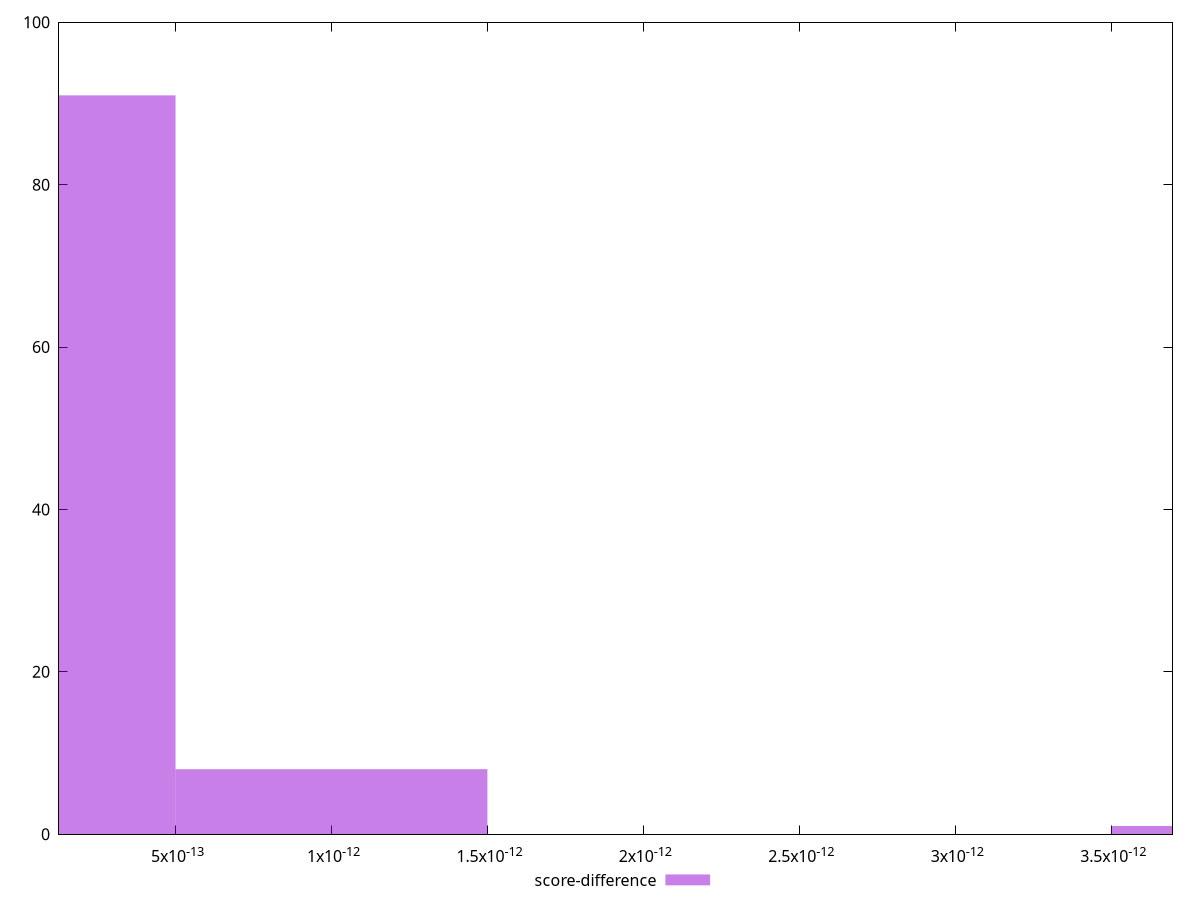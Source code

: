 reset

$scoreDifference <<EOF
0 91
1e-12 8
4e-12 1
EOF

set key outside below
set boxwidth 1e-12
set xrange [1.2634338020234281e-13:3.696709605094384e-12]
set yrange [0:100]
set trange [0:100]
set style fill transparent solid 0.5 noborder
set terminal svg size 640, 490 enhanced background rgb 'white'
set output "reprap/mainthread-work-breakdown/samples/empty/score-difference/histogram.svg"

plot $scoreDifference title "score-difference" with boxes

reset
